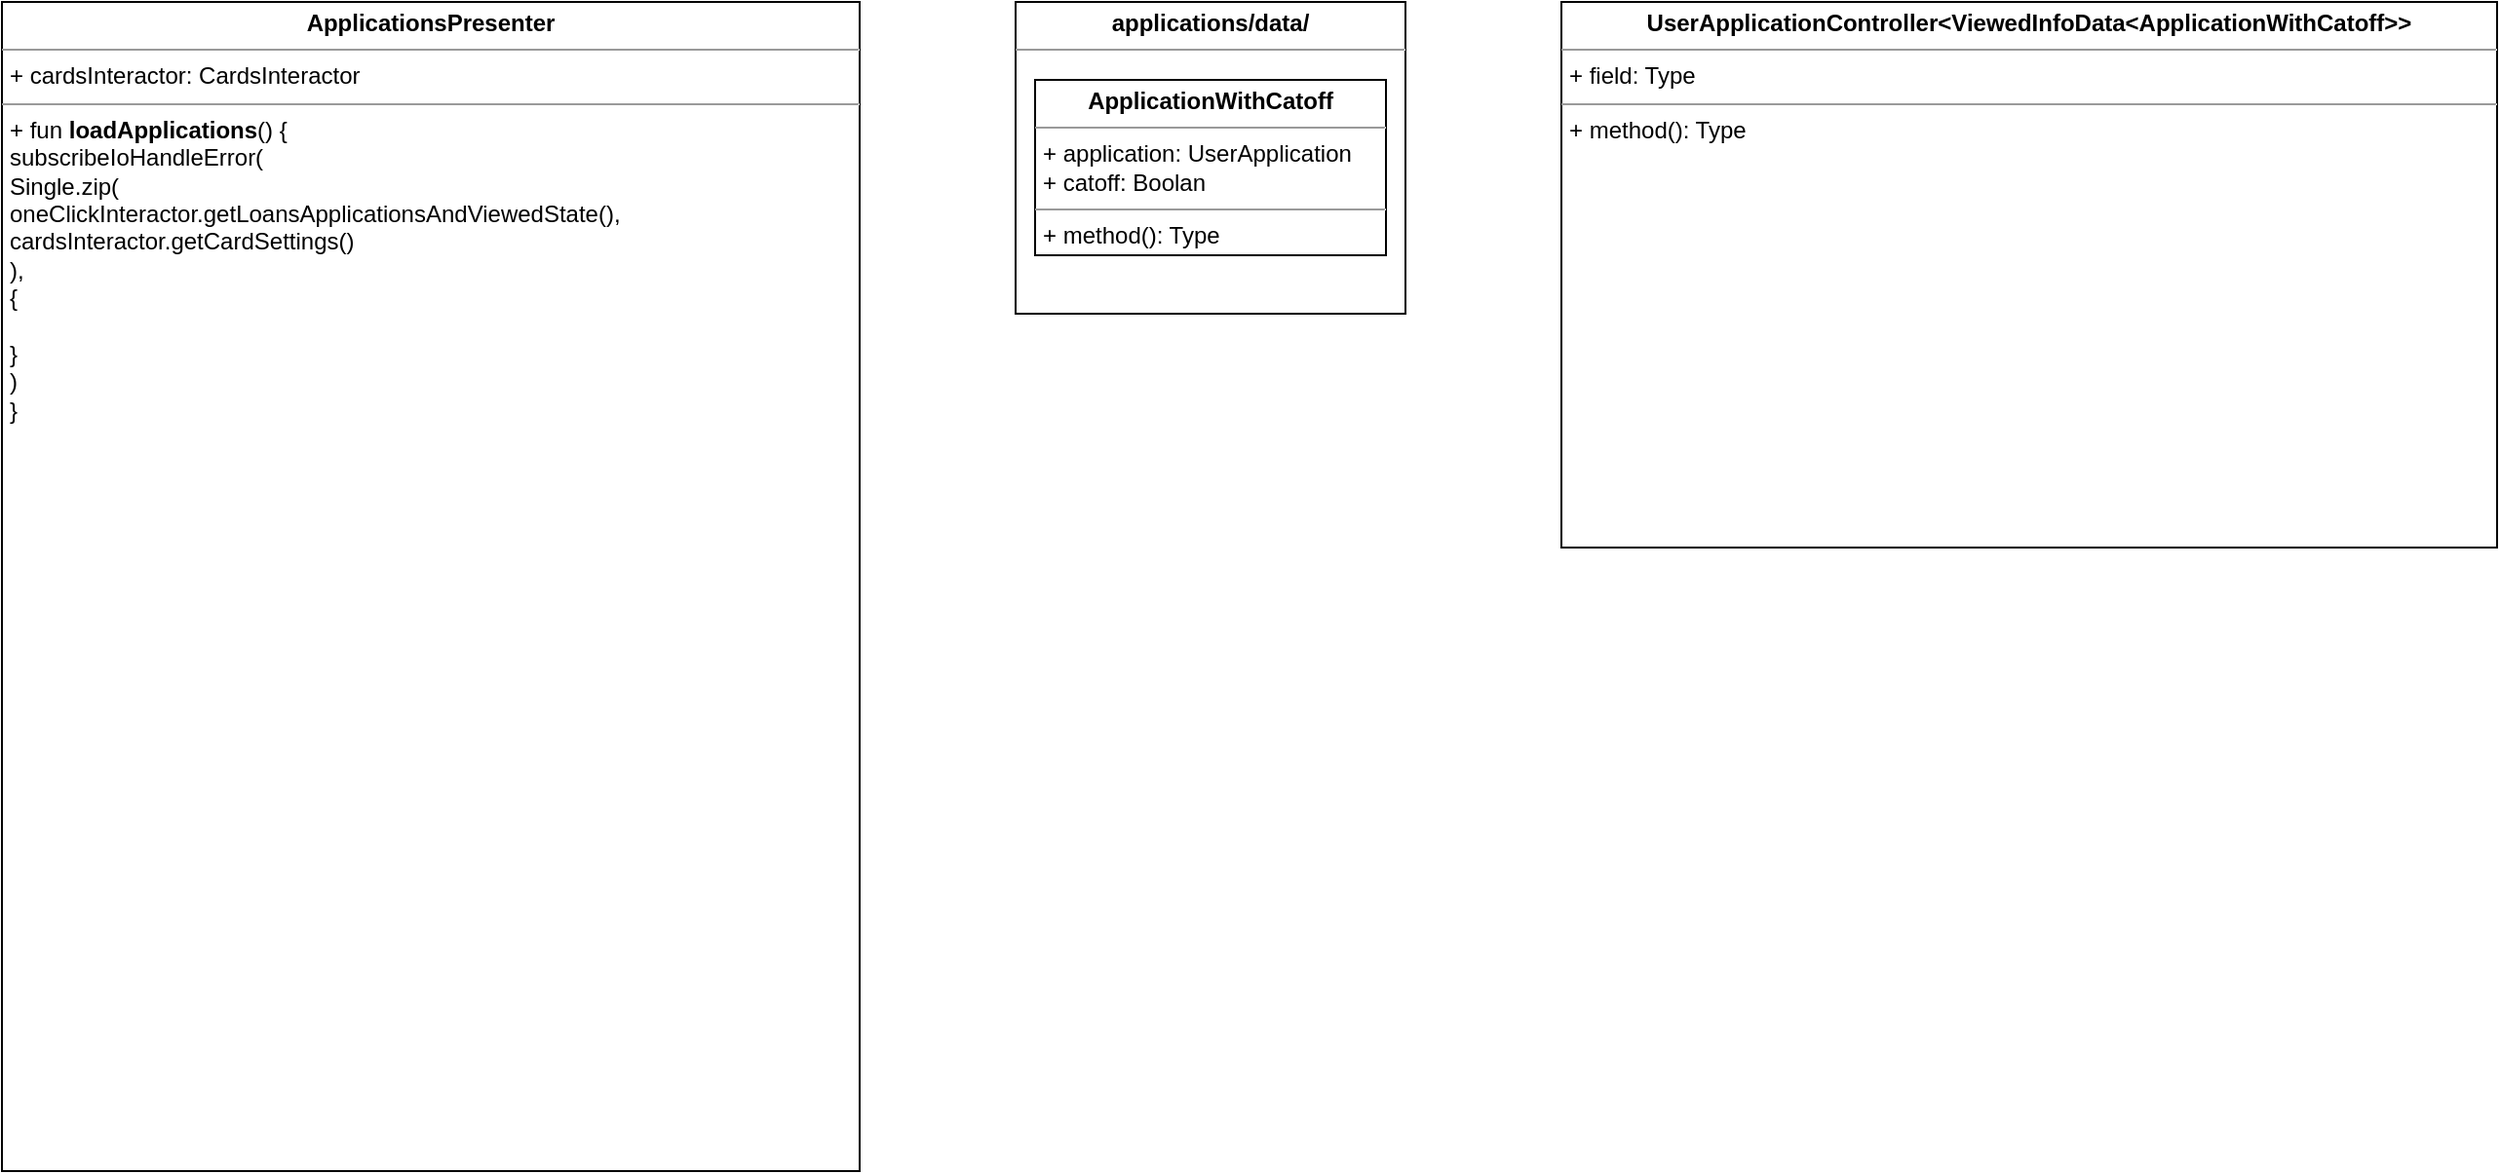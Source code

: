 <mxfile version="16.6.4" type="github">
  <diagram id="Eis_eFVHxR-a4-kXCJjX" name="Page-1">
    <mxGraphModel dx="498" dy="337" grid="1" gridSize="10" guides="1" tooltips="1" connect="1" arrows="1" fold="1" page="1" pageScale="1" pageWidth="827" pageHeight="1169" math="0" shadow="0">
      <root>
        <mxCell id="0" />
        <mxCell id="1" parent="0" />
        <mxCell id="hHCWy-CW16zpLLpsJlLM-5" value="&lt;p style=&quot;margin: 0px ; margin-top: 4px ; text-align: center&quot;&gt;&lt;b&gt;ApplicationsPresenter&lt;/b&gt;&lt;/p&gt;&lt;hr size=&quot;1&quot;&gt;&lt;p style=&quot;margin: 0px ; margin-left: 4px&quot;&gt;+ cardsInteractor: CardsInteractor&lt;br&gt;&lt;/p&gt;&lt;hr size=&quot;1&quot;&gt;&lt;p style=&quot;margin: 0px ; margin-left: 4px&quot;&gt;+ fun &lt;b&gt;loadApplications&lt;/b&gt;() {&lt;/p&gt;&lt;p style=&quot;margin: 0px ; margin-left: 4px&quot;&gt;subscribeIoHandleError(&lt;/p&gt;&lt;p style=&quot;margin: 0px ; margin-left: 4px&quot;&gt;Single.zip(&lt;/p&gt;&lt;p style=&quot;margin: 0px ; margin-left: 4px&quot;&gt;oneClickInteractor.getLoansApplicationsAndViewedState(),&lt;/p&gt;&lt;p style=&quot;margin: 0px ; margin-left: 4px&quot;&gt;cardsInteractor.getCardSettings()&lt;br&gt;&lt;/p&gt;&lt;p style=&quot;margin: 0px ; margin-left: 4px&quot;&gt;),&lt;/p&gt;&lt;p style=&quot;margin: 0px ; margin-left: 4px&quot;&gt;{&lt;/p&gt;&lt;p style=&quot;margin: 0px ; margin-left: 4px&quot;&gt;&lt;br&gt;&lt;/p&gt;&lt;p style=&quot;margin: 0px ; margin-left: 4px&quot;&gt;}&lt;br&gt;&lt;/p&gt;&lt;p style=&quot;margin: 0px ; margin-left: 4px&quot;&gt;)&lt;br&gt;&lt;/p&gt;&lt;p style=&quot;margin: 0px ; margin-left: 4px&quot;&gt;}&lt;/p&gt;&lt;p style=&quot;margin: 0px ; margin-left: 4px&quot;&gt;&lt;br&gt;&lt;/p&gt;" style="verticalAlign=top;align=left;overflow=fill;fontSize=12;fontFamily=Helvetica;html=1;" vertex="1" parent="1">
          <mxGeometry x="80" y="80" width="440" height="600" as="geometry" />
        </mxCell>
        <mxCell id="hHCWy-CW16zpLLpsJlLM-6" value="&lt;p style=&quot;margin: 0px ; margin-top: 4px ; text-align: center&quot;&gt;&lt;b&gt;applications/data/&lt;/b&gt;&lt;br&gt;&lt;/p&gt;&lt;hr size=&quot;1&quot;&gt;&lt;div style=&quot;height: 2px&quot;&gt;&lt;/div&gt;" style="verticalAlign=top;align=left;overflow=fill;fontSize=12;fontFamily=Helvetica;html=1;" vertex="1" parent="1">
          <mxGeometry x="600" y="80" width="200" height="160" as="geometry" />
        </mxCell>
        <mxCell id="hHCWy-CW16zpLLpsJlLM-7" value="&lt;p style=&quot;margin: 0px ; margin-top: 4px ; text-align: center&quot;&gt;&lt;b&gt;ApplicationWithCatoff&lt;/b&gt;&lt;/p&gt;&lt;hr size=&quot;1&quot;&gt;&lt;p style=&quot;margin: 0px ; margin-left: 4px&quot;&gt;+ application: UserApplication&lt;/p&gt;&lt;p style=&quot;margin: 0px ; margin-left: 4px&quot;&gt;+ catoff: Boolan&lt;br&gt;&lt;/p&gt;&lt;hr size=&quot;1&quot;&gt;&lt;p style=&quot;margin: 0px ; margin-left: 4px&quot;&gt;+ method(): Type&lt;/p&gt;" style="verticalAlign=top;align=left;overflow=fill;fontSize=12;fontFamily=Helvetica;html=1;" vertex="1" parent="1">
          <mxGeometry x="610" y="120" width="180" height="90" as="geometry" />
        </mxCell>
        <mxCell id="hHCWy-CW16zpLLpsJlLM-8" value="&lt;p style=&quot;margin: 0px ; margin-top: 4px ; text-align: center&quot;&gt;&lt;b&gt;UserApplicationController&amp;lt;ViewedInfoData&amp;lt;ApplicationWithCatoff&amp;gt;&amp;gt;&lt;/b&gt;&lt;/p&gt;&lt;hr size=&quot;1&quot;&gt;&lt;p style=&quot;margin: 0px ; margin-left: 4px&quot;&gt;+ field: Type&lt;/p&gt;&lt;hr size=&quot;1&quot;&gt;&lt;p style=&quot;margin: 0px ; margin-left: 4px&quot;&gt;+ method(): Type&lt;/p&gt;" style="verticalAlign=top;align=left;overflow=fill;fontSize=12;fontFamily=Helvetica;html=1;" vertex="1" parent="1">
          <mxGeometry x="880" y="80" width="480" height="280" as="geometry" />
        </mxCell>
      </root>
    </mxGraphModel>
  </diagram>
</mxfile>
